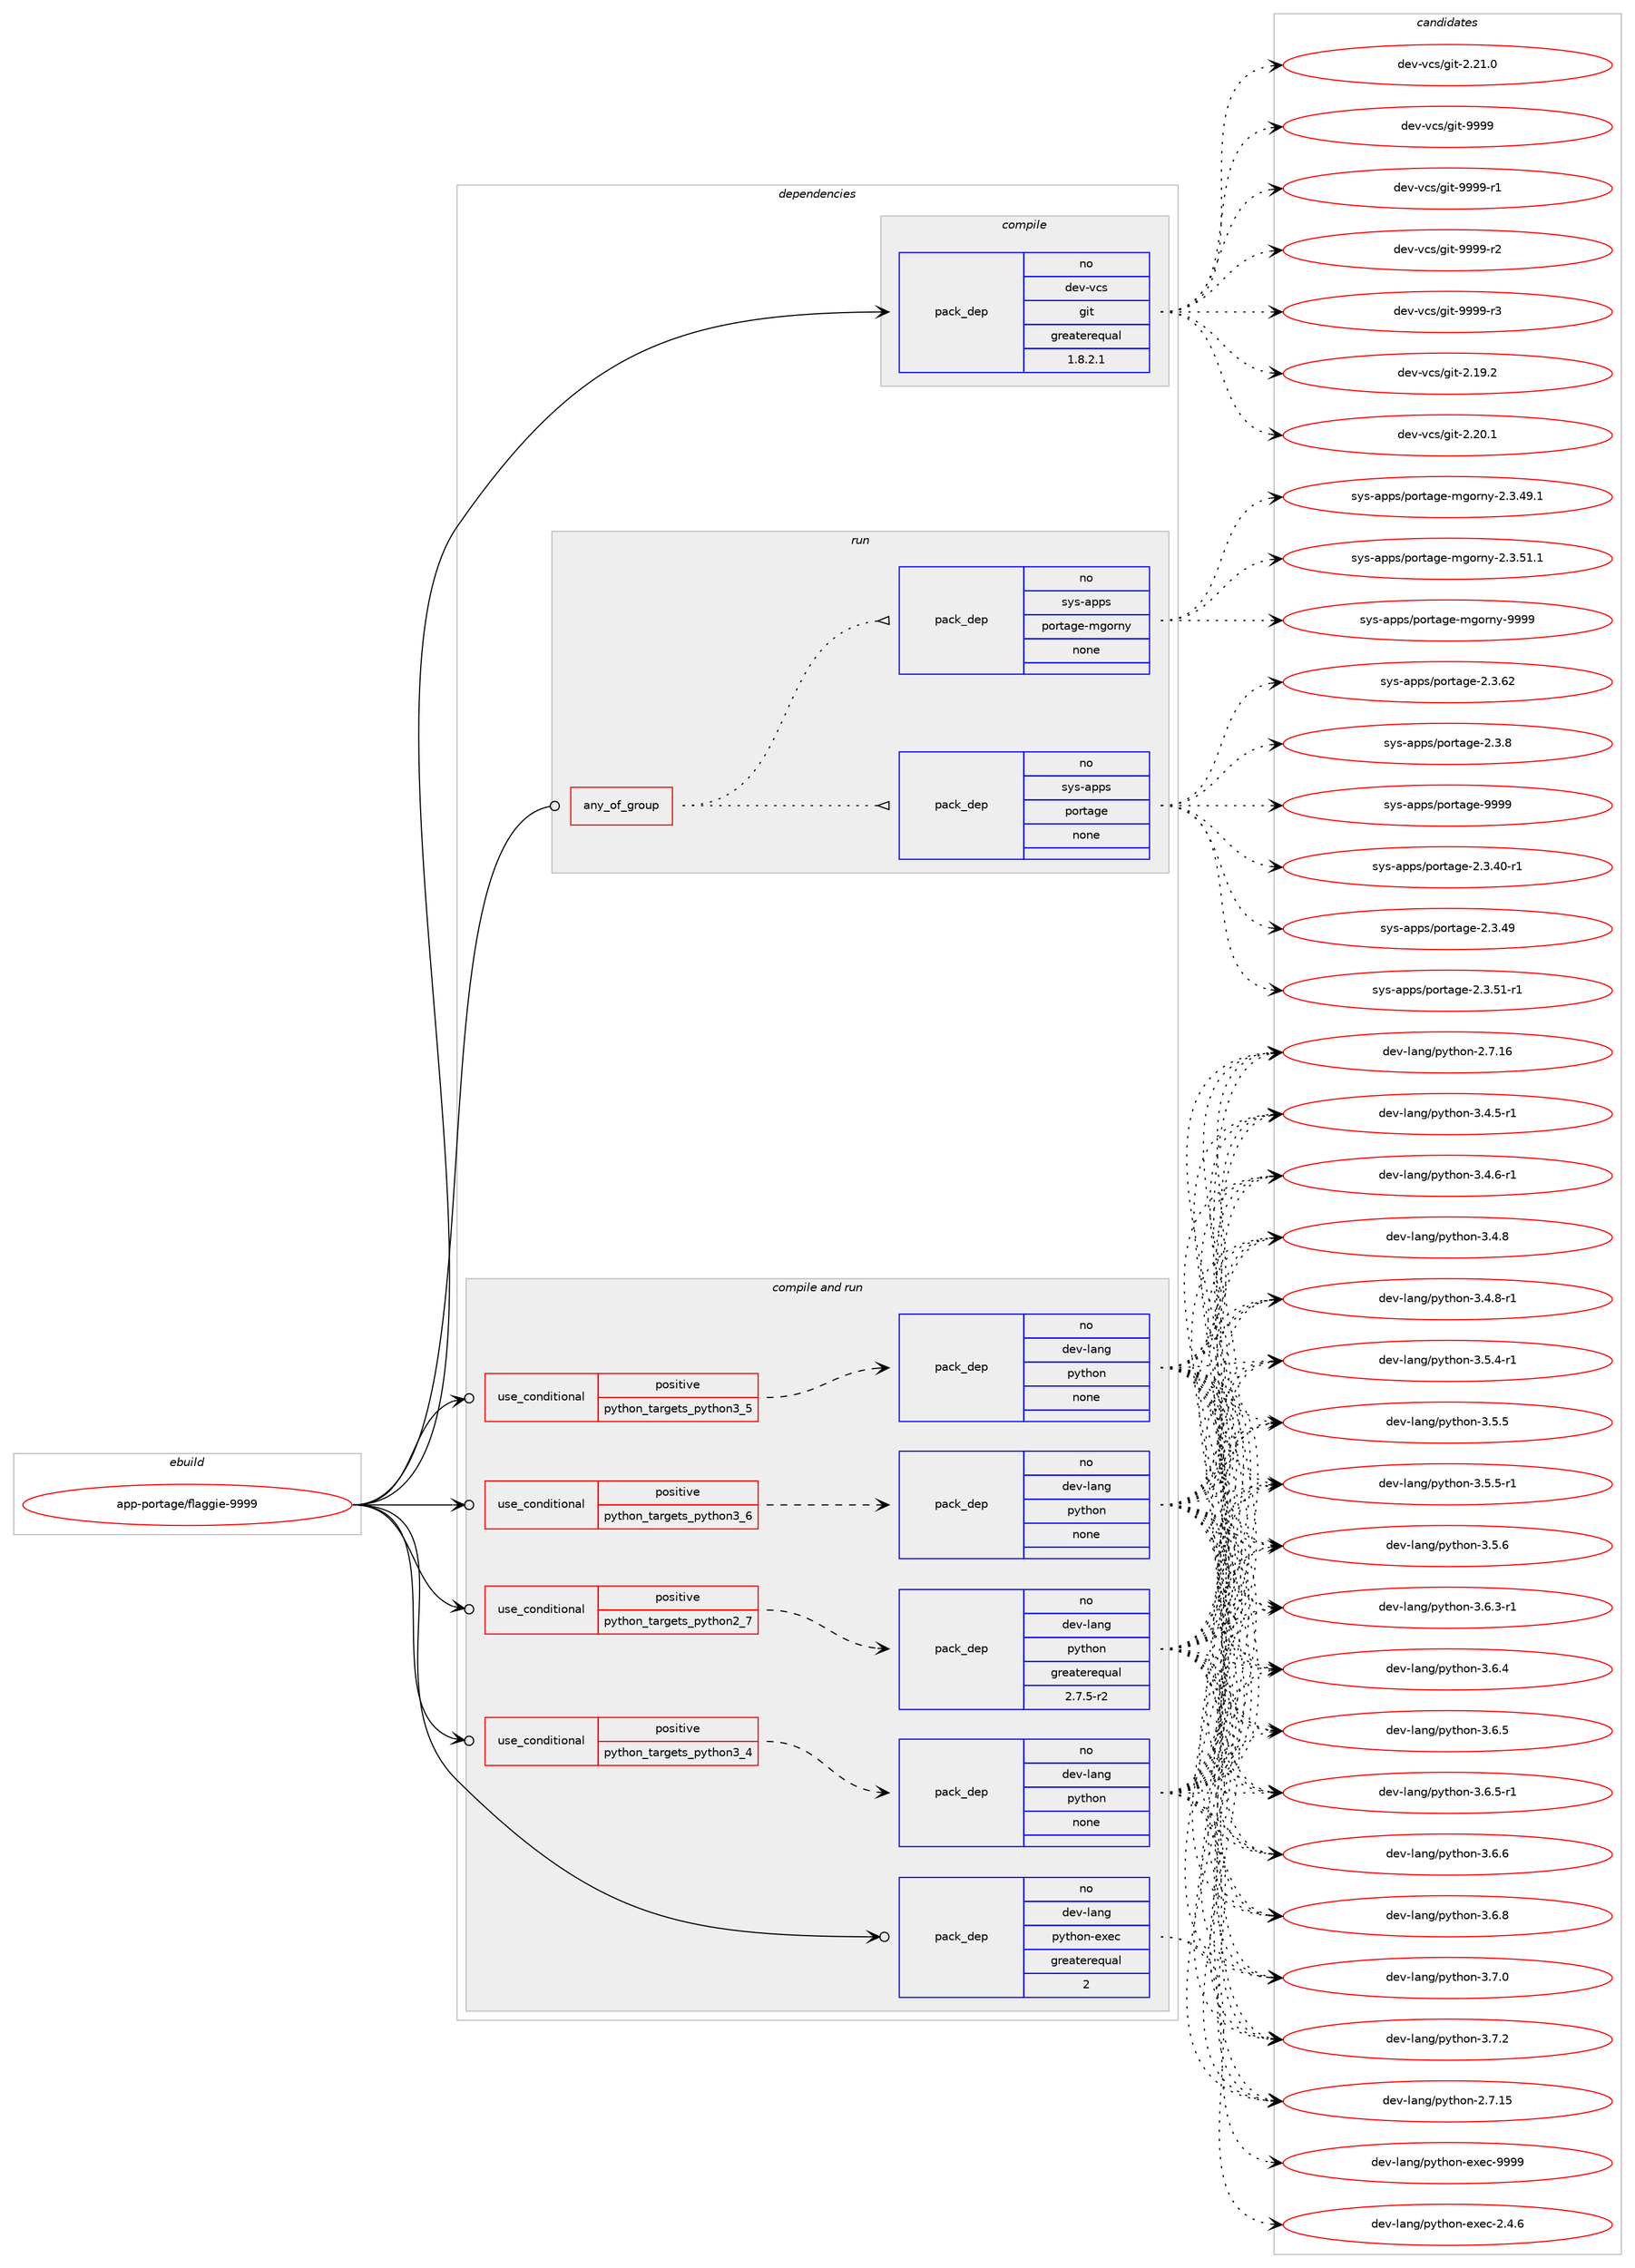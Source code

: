 digraph prolog {

# *************
# Graph options
# *************

newrank=true;
concentrate=true;
compound=true;
graph [rankdir=LR,fontname=Helvetica,fontsize=10,ranksep=1.5];#, ranksep=2.5, nodesep=0.2];
edge  [arrowhead=vee];
node  [fontname=Helvetica,fontsize=10];

# **********
# The ebuild
# **********

subgraph cluster_leftcol {
color=gray;
rank=same;
label=<<i>ebuild</i>>;
id [label="app-portage/flaggie-9999", color=red, width=4, href="../app-portage/flaggie-9999.svg"];
}

# ****************
# The dependencies
# ****************

subgraph cluster_midcol {
color=gray;
label=<<i>dependencies</i>>;
subgraph cluster_compile {
fillcolor="#eeeeee";
style=filled;
label=<<i>compile</i>>;
subgraph pack930389 {
dependency1305433 [label=<<TABLE BORDER="0" CELLBORDER="1" CELLSPACING="0" CELLPADDING="4" WIDTH="220"><TR><TD ROWSPAN="6" CELLPADDING="30">pack_dep</TD></TR><TR><TD WIDTH="110">no</TD></TR><TR><TD>dev-vcs</TD></TR><TR><TD>git</TD></TR><TR><TD>greaterequal</TD></TR><TR><TD>1.8.2.1</TD></TR></TABLE>>, shape=none, color=blue];
}
id:e -> dependency1305433:w [weight=20,style="solid",arrowhead="vee"];
}
subgraph cluster_compileandrun {
fillcolor="#eeeeee";
style=filled;
label=<<i>compile and run</i>>;
subgraph cond354666 {
dependency1305434 [label=<<TABLE BORDER="0" CELLBORDER="1" CELLSPACING="0" CELLPADDING="4"><TR><TD ROWSPAN="3" CELLPADDING="10">use_conditional</TD></TR><TR><TD>positive</TD></TR><TR><TD>python_targets_python2_7</TD></TR></TABLE>>, shape=none, color=red];
subgraph pack930390 {
dependency1305435 [label=<<TABLE BORDER="0" CELLBORDER="1" CELLSPACING="0" CELLPADDING="4" WIDTH="220"><TR><TD ROWSPAN="6" CELLPADDING="30">pack_dep</TD></TR><TR><TD WIDTH="110">no</TD></TR><TR><TD>dev-lang</TD></TR><TR><TD>python</TD></TR><TR><TD>greaterequal</TD></TR><TR><TD>2.7.5-r2</TD></TR></TABLE>>, shape=none, color=blue];
}
dependency1305434:e -> dependency1305435:w [weight=20,style="dashed",arrowhead="vee"];
}
id:e -> dependency1305434:w [weight=20,style="solid",arrowhead="odotvee"];
subgraph cond354667 {
dependency1305436 [label=<<TABLE BORDER="0" CELLBORDER="1" CELLSPACING="0" CELLPADDING="4"><TR><TD ROWSPAN="3" CELLPADDING="10">use_conditional</TD></TR><TR><TD>positive</TD></TR><TR><TD>python_targets_python3_4</TD></TR></TABLE>>, shape=none, color=red];
subgraph pack930391 {
dependency1305437 [label=<<TABLE BORDER="0" CELLBORDER="1" CELLSPACING="0" CELLPADDING="4" WIDTH="220"><TR><TD ROWSPAN="6" CELLPADDING="30">pack_dep</TD></TR><TR><TD WIDTH="110">no</TD></TR><TR><TD>dev-lang</TD></TR><TR><TD>python</TD></TR><TR><TD>none</TD></TR><TR><TD></TD></TR></TABLE>>, shape=none, color=blue];
}
dependency1305436:e -> dependency1305437:w [weight=20,style="dashed",arrowhead="vee"];
}
id:e -> dependency1305436:w [weight=20,style="solid",arrowhead="odotvee"];
subgraph cond354668 {
dependency1305438 [label=<<TABLE BORDER="0" CELLBORDER="1" CELLSPACING="0" CELLPADDING="4"><TR><TD ROWSPAN="3" CELLPADDING="10">use_conditional</TD></TR><TR><TD>positive</TD></TR><TR><TD>python_targets_python3_5</TD></TR></TABLE>>, shape=none, color=red];
subgraph pack930392 {
dependency1305439 [label=<<TABLE BORDER="0" CELLBORDER="1" CELLSPACING="0" CELLPADDING="4" WIDTH="220"><TR><TD ROWSPAN="6" CELLPADDING="30">pack_dep</TD></TR><TR><TD WIDTH="110">no</TD></TR><TR><TD>dev-lang</TD></TR><TR><TD>python</TD></TR><TR><TD>none</TD></TR><TR><TD></TD></TR></TABLE>>, shape=none, color=blue];
}
dependency1305438:e -> dependency1305439:w [weight=20,style="dashed",arrowhead="vee"];
}
id:e -> dependency1305438:w [weight=20,style="solid",arrowhead="odotvee"];
subgraph cond354669 {
dependency1305440 [label=<<TABLE BORDER="0" CELLBORDER="1" CELLSPACING="0" CELLPADDING="4"><TR><TD ROWSPAN="3" CELLPADDING="10">use_conditional</TD></TR><TR><TD>positive</TD></TR><TR><TD>python_targets_python3_6</TD></TR></TABLE>>, shape=none, color=red];
subgraph pack930393 {
dependency1305441 [label=<<TABLE BORDER="0" CELLBORDER="1" CELLSPACING="0" CELLPADDING="4" WIDTH="220"><TR><TD ROWSPAN="6" CELLPADDING="30">pack_dep</TD></TR><TR><TD WIDTH="110">no</TD></TR><TR><TD>dev-lang</TD></TR><TR><TD>python</TD></TR><TR><TD>none</TD></TR><TR><TD></TD></TR></TABLE>>, shape=none, color=blue];
}
dependency1305440:e -> dependency1305441:w [weight=20,style="dashed",arrowhead="vee"];
}
id:e -> dependency1305440:w [weight=20,style="solid",arrowhead="odotvee"];
subgraph pack930394 {
dependency1305442 [label=<<TABLE BORDER="0" CELLBORDER="1" CELLSPACING="0" CELLPADDING="4" WIDTH="220"><TR><TD ROWSPAN="6" CELLPADDING="30">pack_dep</TD></TR><TR><TD WIDTH="110">no</TD></TR><TR><TD>dev-lang</TD></TR><TR><TD>python-exec</TD></TR><TR><TD>greaterequal</TD></TR><TR><TD>2</TD></TR></TABLE>>, shape=none, color=blue];
}
id:e -> dependency1305442:w [weight=20,style="solid",arrowhead="odotvee"];
}
subgraph cluster_run {
fillcolor="#eeeeee";
style=filled;
label=<<i>run</i>>;
subgraph any19836 {
dependency1305443 [label=<<TABLE BORDER="0" CELLBORDER="1" CELLSPACING="0" CELLPADDING="4"><TR><TD CELLPADDING="10">any_of_group</TD></TR></TABLE>>, shape=none, color=red];subgraph pack930395 {
dependency1305444 [label=<<TABLE BORDER="0" CELLBORDER="1" CELLSPACING="0" CELLPADDING="4" WIDTH="220"><TR><TD ROWSPAN="6" CELLPADDING="30">pack_dep</TD></TR><TR><TD WIDTH="110">no</TD></TR><TR><TD>sys-apps</TD></TR><TR><TD>portage</TD></TR><TR><TD>none</TD></TR><TR><TD></TD></TR></TABLE>>, shape=none, color=blue];
}
dependency1305443:e -> dependency1305444:w [weight=20,style="dotted",arrowhead="oinv"];
subgraph pack930396 {
dependency1305445 [label=<<TABLE BORDER="0" CELLBORDER="1" CELLSPACING="0" CELLPADDING="4" WIDTH="220"><TR><TD ROWSPAN="6" CELLPADDING="30">pack_dep</TD></TR><TR><TD WIDTH="110">no</TD></TR><TR><TD>sys-apps</TD></TR><TR><TD>portage-mgorny</TD></TR><TR><TD>none</TD></TR><TR><TD></TD></TR></TABLE>>, shape=none, color=blue];
}
dependency1305443:e -> dependency1305445:w [weight=20,style="dotted",arrowhead="oinv"];
}
id:e -> dependency1305443:w [weight=20,style="solid",arrowhead="odot"];
}
}

# **************
# The candidates
# **************

subgraph cluster_choices {
rank=same;
color=gray;
label=<<i>candidates</i>>;

subgraph choice930389 {
color=black;
nodesep=1;
choice10010111845118991154710310511645504649574650 [label="dev-vcs/git-2.19.2", color=red, width=4,href="../dev-vcs/git-2.19.2.svg"];
choice10010111845118991154710310511645504650484649 [label="dev-vcs/git-2.20.1", color=red, width=4,href="../dev-vcs/git-2.20.1.svg"];
choice10010111845118991154710310511645504650494648 [label="dev-vcs/git-2.21.0", color=red, width=4,href="../dev-vcs/git-2.21.0.svg"];
choice1001011184511899115471031051164557575757 [label="dev-vcs/git-9999", color=red, width=4,href="../dev-vcs/git-9999.svg"];
choice10010111845118991154710310511645575757574511449 [label="dev-vcs/git-9999-r1", color=red, width=4,href="../dev-vcs/git-9999-r1.svg"];
choice10010111845118991154710310511645575757574511450 [label="dev-vcs/git-9999-r2", color=red, width=4,href="../dev-vcs/git-9999-r2.svg"];
choice10010111845118991154710310511645575757574511451 [label="dev-vcs/git-9999-r3", color=red, width=4,href="../dev-vcs/git-9999-r3.svg"];
dependency1305433:e -> choice10010111845118991154710310511645504649574650:w [style=dotted,weight="100"];
dependency1305433:e -> choice10010111845118991154710310511645504650484649:w [style=dotted,weight="100"];
dependency1305433:e -> choice10010111845118991154710310511645504650494648:w [style=dotted,weight="100"];
dependency1305433:e -> choice1001011184511899115471031051164557575757:w [style=dotted,weight="100"];
dependency1305433:e -> choice10010111845118991154710310511645575757574511449:w [style=dotted,weight="100"];
dependency1305433:e -> choice10010111845118991154710310511645575757574511450:w [style=dotted,weight="100"];
dependency1305433:e -> choice10010111845118991154710310511645575757574511451:w [style=dotted,weight="100"];
}
subgraph choice930390 {
color=black;
nodesep=1;
choice10010111845108971101034711212111610411111045504655464953 [label="dev-lang/python-2.7.15", color=red, width=4,href="../dev-lang/python-2.7.15.svg"];
choice10010111845108971101034711212111610411111045504655464954 [label="dev-lang/python-2.7.16", color=red, width=4,href="../dev-lang/python-2.7.16.svg"];
choice1001011184510897110103471121211161041111104551465246534511449 [label="dev-lang/python-3.4.5-r1", color=red, width=4,href="../dev-lang/python-3.4.5-r1.svg"];
choice1001011184510897110103471121211161041111104551465246544511449 [label="dev-lang/python-3.4.6-r1", color=red, width=4,href="../dev-lang/python-3.4.6-r1.svg"];
choice100101118451089711010347112121116104111110455146524656 [label="dev-lang/python-3.4.8", color=red, width=4,href="../dev-lang/python-3.4.8.svg"];
choice1001011184510897110103471121211161041111104551465246564511449 [label="dev-lang/python-3.4.8-r1", color=red, width=4,href="../dev-lang/python-3.4.8-r1.svg"];
choice1001011184510897110103471121211161041111104551465346524511449 [label="dev-lang/python-3.5.4-r1", color=red, width=4,href="../dev-lang/python-3.5.4-r1.svg"];
choice100101118451089711010347112121116104111110455146534653 [label="dev-lang/python-3.5.5", color=red, width=4,href="../dev-lang/python-3.5.5.svg"];
choice1001011184510897110103471121211161041111104551465346534511449 [label="dev-lang/python-3.5.5-r1", color=red, width=4,href="../dev-lang/python-3.5.5-r1.svg"];
choice100101118451089711010347112121116104111110455146534654 [label="dev-lang/python-3.5.6", color=red, width=4,href="../dev-lang/python-3.5.6.svg"];
choice1001011184510897110103471121211161041111104551465446514511449 [label="dev-lang/python-3.6.3-r1", color=red, width=4,href="../dev-lang/python-3.6.3-r1.svg"];
choice100101118451089711010347112121116104111110455146544652 [label="dev-lang/python-3.6.4", color=red, width=4,href="../dev-lang/python-3.6.4.svg"];
choice100101118451089711010347112121116104111110455146544653 [label="dev-lang/python-3.6.5", color=red, width=4,href="../dev-lang/python-3.6.5.svg"];
choice1001011184510897110103471121211161041111104551465446534511449 [label="dev-lang/python-3.6.5-r1", color=red, width=4,href="../dev-lang/python-3.6.5-r1.svg"];
choice100101118451089711010347112121116104111110455146544654 [label="dev-lang/python-3.6.6", color=red, width=4,href="../dev-lang/python-3.6.6.svg"];
choice100101118451089711010347112121116104111110455146544656 [label="dev-lang/python-3.6.8", color=red, width=4,href="../dev-lang/python-3.6.8.svg"];
choice100101118451089711010347112121116104111110455146554648 [label="dev-lang/python-3.7.0", color=red, width=4,href="../dev-lang/python-3.7.0.svg"];
choice100101118451089711010347112121116104111110455146554650 [label="dev-lang/python-3.7.2", color=red, width=4,href="../dev-lang/python-3.7.2.svg"];
dependency1305435:e -> choice10010111845108971101034711212111610411111045504655464953:w [style=dotted,weight="100"];
dependency1305435:e -> choice10010111845108971101034711212111610411111045504655464954:w [style=dotted,weight="100"];
dependency1305435:e -> choice1001011184510897110103471121211161041111104551465246534511449:w [style=dotted,weight="100"];
dependency1305435:e -> choice1001011184510897110103471121211161041111104551465246544511449:w [style=dotted,weight="100"];
dependency1305435:e -> choice100101118451089711010347112121116104111110455146524656:w [style=dotted,weight="100"];
dependency1305435:e -> choice1001011184510897110103471121211161041111104551465246564511449:w [style=dotted,weight="100"];
dependency1305435:e -> choice1001011184510897110103471121211161041111104551465346524511449:w [style=dotted,weight="100"];
dependency1305435:e -> choice100101118451089711010347112121116104111110455146534653:w [style=dotted,weight="100"];
dependency1305435:e -> choice1001011184510897110103471121211161041111104551465346534511449:w [style=dotted,weight="100"];
dependency1305435:e -> choice100101118451089711010347112121116104111110455146534654:w [style=dotted,weight="100"];
dependency1305435:e -> choice1001011184510897110103471121211161041111104551465446514511449:w [style=dotted,weight="100"];
dependency1305435:e -> choice100101118451089711010347112121116104111110455146544652:w [style=dotted,weight="100"];
dependency1305435:e -> choice100101118451089711010347112121116104111110455146544653:w [style=dotted,weight="100"];
dependency1305435:e -> choice1001011184510897110103471121211161041111104551465446534511449:w [style=dotted,weight="100"];
dependency1305435:e -> choice100101118451089711010347112121116104111110455146544654:w [style=dotted,weight="100"];
dependency1305435:e -> choice100101118451089711010347112121116104111110455146544656:w [style=dotted,weight="100"];
dependency1305435:e -> choice100101118451089711010347112121116104111110455146554648:w [style=dotted,weight="100"];
dependency1305435:e -> choice100101118451089711010347112121116104111110455146554650:w [style=dotted,weight="100"];
}
subgraph choice930391 {
color=black;
nodesep=1;
choice10010111845108971101034711212111610411111045504655464953 [label="dev-lang/python-2.7.15", color=red, width=4,href="../dev-lang/python-2.7.15.svg"];
choice10010111845108971101034711212111610411111045504655464954 [label="dev-lang/python-2.7.16", color=red, width=4,href="../dev-lang/python-2.7.16.svg"];
choice1001011184510897110103471121211161041111104551465246534511449 [label="dev-lang/python-3.4.5-r1", color=red, width=4,href="../dev-lang/python-3.4.5-r1.svg"];
choice1001011184510897110103471121211161041111104551465246544511449 [label="dev-lang/python-3.4.6-r1", color=red, width=4,href="../dev-lang/python-3.4.6-r1.svg"];
choice100101118451089711010347112121116104111110455146524656 [label="dev-lang/python-3.4.8", color=red, width=4,href="../dev-lang/python-3.4.8.svg"];
choice1001011184510897110103471121211161041111104551465246564511449 [label="dev-lang/python-3.4.8-r1", color=red, width=4,href="../dev-lang/python-3.4.8-r1.svg"];
choice1001011184510897110103471121211161041111104551465346524511449 [label="dev-lang/python-3.5.4-r1", color=red, width=4,href="../dev-lang/python-3.5.4-r1.svg"];
choice100101118451089711010347112121116104111110455146534653 [label="dev-lang/python-3.5.5", color=red, width=4,href="../dev-lang/python-3.5.5.svg"];
choice1001011184510897110103471121211161041111104551465346534511449 [label="dev-lang/python-3.5.5-r1", color=red, width=4,href="../dev-lang/python-3.5.5-r1.svg"];
choice100101118451089711010347112121116104111110455146534654 [label="dev-lang/python-3.5.6", color=red, width=4,href="../dev-lang/python-3.5.6.svg"];
choice1001011184510897110103471121211161041111104551465446514511449 [label="dev-lang/python-3.6.3-r1", color=red, width=4,href="../dev-lang/python-3.6.3-r1.svg"];
choice100101118451089711010347112121116104111110455146544652 [label="dev-lang/python-3.6.4", color=red, width=4,href="../dev-lang/python-3.6.4.svg"];
choice100101118451089711010347112121116104111110455146544653 [label="dev-lang/python-3.6.5", color=red, width=4,href="../dev-lang/python-3.6.5.svg"];
choice1001011184510897110103471121211161041111104551465446534511449 [label="dev-lang/python-3.6.5-r1", color=red, width=4,href="../dev-lang/python-3.6.5-r1.svg"];
choice100101118451089711010347112121116104111110455146544654 [label="dev-lang/python-3.6.6", color=red, width=4,href="../dev-lang/python-3.6.6.svg"];
choice100101118451089711010347112121116104111110455146544656 [label="dev-lang/python-3.6.8", color=red, width=4,href="../dev-lang/python-3.6.8.svg"];
choice100101118451089711010347112121116104111110455146554648 [label="dev-lang/python-3.7.0", color=red, width=4,href="../dev-lang/python-3.7.0.svg"];
choice100101118451089711010347112121116104111110455146554650 [label="dev-lang/python-3.7.2", color=red, width=4,href="../dev-lang/python-3.7.2.svg"];
dependency1305437:e -> choice10010111845108971101034711212111610411111045504655464953:w [style=dotted,weight="100"];
dependency1305437:e -> choice10010111845108971101034711212111610411111045504655464954:w [style=dotted,weight="100"];
dependency1305437:e -> choice1001011184510897110103471121211161041111104551465246534511449:w [style=dotted,weight="100"];
dependency1305437:e -> choice1001011184510897110103471121211161041111104551465246544511449:w [style=dotted,weight="100"];
dependency1305437:e -> choice100101118451089711010347112121116104111110455146524656:w [style=dotted,weight="100"];
dependency1305437:e -> choice1001011184510897110103471121211161041111104551465246564511449:w [style=dotted,weight="100"];
dependency1305437:e -> choice1001011184510897110103471121211161041111104551465346524511449:w [style=dotted,weight="100"];
dependency1305437:e -> choice100101118451089711010347112121116104111110455146534653:w [style=dotted,weight="100"];
dependency1305437:e -> choice1001011184510897110103471121211161041111104551465346534511449:w [style=dotted,weight="100"];
dependency1305437:e -> choice100101118451089711010347112121116104111110455146534654:w [style=dotted,weight="100"];
dependency1305437:e -> choice1001011184510897110103471121211161041111104551465446514511449:w [style=dotted,weight="100"];
dependency1305437:e -> choice100101118451089711010347112121116104111110455146544652:w [style=dotted,weight="100"];
dependency1305437:e -> choice100101118451089711010347112121116104111110455146544653:w [style=dotted,weight="100"];
dependency1305437:e -> choice1001011184510897110103471121211161041111104551465446534511449:w [style=dotted,weight="100"];
dependency1305437:e -> choice100101118451089711010347112121116104111110455146544654:w [style=dotted,weight="100"];
dependency1305437:e -> choice100101118451089711010347112121116104111110455146544656:w [style=dotted,weight="100"];
dependency1305437:e -> choice100101118451089711010347112121116104111110455146554648:w [style=dotted,weight="100"];
dependency1305437:e -> choice100101118451089711010347112121116104111110455146554650:w [style=dotted,weight="100"];
}
subgraph choice930392 {
color=black;
nodesep=1;
choice10010111845108971101034711212111610411111045504655464953 [label="dev-lang/python-2.7.15", color=red, width=4,href="../dev-lang/python-2.7.15.svg"];
choice10010111845108971101034711212111610411111045504655464954 [label="dev-lang/python-2.7.16", color=red, width=4,href="../dev-lang/python-2.7.16.svg"];
choice1001011184510897110103471121211161041111104551465246534511449 [label="dev-lang/python-3.4.5-r1", color=red, width=4,href="../dev-lang/python-3.4.5-r1.svg"];
choice1001011184510897110103471121211161041111104551465246544511449 [label="dev-lang/python-3.4.6-r1", color=red, width=4,href="../dev-lang/python-3.4.6-r1.svg"];
choice100101118451089711010347112121116104111110455146524656 [label="dev-lang/python-3.4.8", color=red, width=4,href="../dev-lang/python-3.4.8.svg"];
choice1001011184510897110103471121211161041111104551465246564511449 [label="dev-lang/python-3.4.8-r1", color=red, width=4,href="../dev-lang/python-3.4.8-r1.svg"];
choice1001011184510897110103471121211161041111104551465346524511449 [label="dev-lang/python-3.5.4-r1", color=red, width=4,href="../dev-lang/python-3.5.4-r1.svg"];
choice100101118451089711010347112121116104111110455146534653 [label="dev-lang/python-3.5.5", color=red, width=4,href="../dev-lang/python-3.5.5.svg"];
choice1001011184510897110103471121211161041111104551465346534511449 [label="dev-lang/python-3.5.5-r1", color=red, width=4,href="../dev-lang/python-3.5.5-r1.svg"];
choice100101118451089711010347112121116104111110455146534654 [label="dev-lang/python-3.5.6", color=red, width=4,href="../dev-lang/python-3.5.6.svg"];
choice1001011184510897110103471121211161041111104551465446514511449 [label="dev-lang/python-3.6.3-r1", color=red, width=4,href="../dev-lang/python-3.6.3-r1.svg"];
choice100101118451089711010347112121116104111110455146544652 [label="dev-lang/python-3.6.4", color=red, width=4,href="../dev-lang/python-3.6.4.svg"];
choice100101118451089711010347112121116104111110455146544653 [label="dev-lang/python-3.6.5", color=red, width=4,href="../dev-lang/python-3.6.5.svg"];
choice1001011184510897110103471121211161041111104551465446534511449 [label="dev-lang/python-3.6.5-r1", color=red, width=4,href="../dev-lang/python-3.6.5-r1.svg"];
choice100101118451089711010347112121116104111110455146544654 [label="dev-lang/python-3.6.6", color=red, width=4,href="../dev-lang/python-3.6.6.svg"];
choice100101118451089711010347112121116104111110455146544656 [label="dev-lang/python-3.6.8", color=red, width=4,href="../dev-lang/python-3.6.8.svg"];
choice100101118451089711010347112121116104111110455146554648 [label="dev-lang/python-3.7.0", color=red, width=4,href="../dev-lang/python-3.7.0.svg"];
choice100101118451089711010347112121116104111110455146554650 [label="dev-lang/python-3.7.2", color=red, width=4,href="../dev-lang/python-3.7.2.svg"];
dependency1305439:e -> choice10010111845108971101034711212111610411111045504655464953:w [style=dotted,weight="100"];
dependency1305439:e -> choice10010111845108971101034711212111610411111045504655464954:w [style=dotted,weight="100"];
dependency1305439:e -> choice1001011184510897110103471121211161041111104551465246534511449:w [style=dotted,weight="100"];
dependency1305439:e -> choice1001011184510897110103471121211161041111104551465246544511449:w [style=dotted,weight="100"];
dependency1305439:e -> choice100101118451089711010347112121116104111110455146524656:w [style=dotted,weight="100"];
dependency1305439:e -> choice1001011184510897110103471121211161041111104551465246564511449:w [style=dotted,weight="100"];
dependency1305439:e -> choice1001011184510897110103471121211161041111104551465346524511449:w [style=dotted,weight="100"];
dependency1305439:e -> choice100101118451089711010347112121116104111110455146534653:w [style=dotted,weight="100"];
dependency1305439:e -> choice1001011184510897110103471121211161041111104551465346534511449:w [style=dotted,weight="100"];
dependency1305439:e -> choice100101118451089711010347112121116104111110455146534654:w [style=dotted,weight="100"];
dependency1305439:e -> choice1001011184510897110103471121211161041111104551465446514511449:w [style=dotted,weight="100"];
dependency1305439:e -> choice100101118451089711010347112121116104111110455146544652:w [style=dotted,weight="100"];
dependency1305439:e -> choice100101118451089711010347112121116104111110455146544653:w [style=dotted,weight="100"];
dependency1305439:e -> choice1001011184510897110103471121211161041111104551465446534511449:w [style=dotted,weight="100"];
dependency1305439:e -> choice100101118451089711010347112121116104111110455146544654:w [style=dotted,weight="100"];
dependency1305439:e -> choice100101118451089711010347112121116104111110455146544656:w [style=dotted,weight="100"];
dependency1305439:e -> choice100101118451089711010347112121116104111110455146554648:w [style=dotted,weight="100"];
dependency1305439:e -> choice100101118451089711010347112121116104111110455146554650:w [style=dotted,weight="100"];
}
subgraph choice930393 {
color=black;
nodesep=1;
choice10010111845108971101034711212111610411111045504655464953 [label="dev-lang/python-2.7.15", color=red, width=4,href="../dev-lang/python-2.7.15.svg"];
choice10010111845108971101034711212111610411111045504655464954 [label="dev-lang/python-2.7.16", color=red, width=4,href="../dev-lang/python-2.7.16.svg"];
choice1001011184510897110103471121211161041111104551465246534511449 [label="dev-lang/python-3.4.5-r1", color=red, width=4,href="../dev-lang/python-3.4.5-r1.svg"];
choice1001011184510897110103471121211161041111104551465246544511449 [label="dev-lang/python-3.4.6-r1", color=red, width=4,href="../dev-lang/python-3.4.6-r1.svg"];
choice100101118451089711010347112121116104111110455146524656 [label="dev-lang/python-3.4.8", color=red, width=4,href="../dev-lang/python-3.4.8.svg"];
choice1001011184510897110103471121211161041111104551465246564511449 [label="dev-lang/python-3.4.8-r1", color=red, width=4,href="../dev-lang/python-3.4.8-r1.svg"];
choice1001011184510897110103471121211161041111104551465346524511449 [label="dev-lang/python-3.5.4-r1", color=red, width=4,href="../dev-lang/python-3.5.4-r1.svg"];
choice100101118451089711010347112121116104111110455146534653 [label="dev-lang/python-3.5.5", color=red, width=4,href="../dev-lang/python-3.5.5.svg"];
choice1001011184510897110103471121211161041111104551465346534511449 [label="dev-lang/python-3.5.5-r1", color=red, width=4,href="../dev-lang/python-3.5.5-r1.svg"];
choice100101118451089711010347112121116104111110455146534654 [label="dev-lang/python-3.5.6", color=red, width=4,href="../dev-lang/python-3.5.6.svg"];
choice1001011184510897110103471121211161041111104551465446514511449 [label="dev-lang/python-3.6.3-r1", color=red, width=4,href="../dev-lang/python-3.6.3-r1.svg"];
choice100101118451089711010347112121116104111110455146544652 [label="dev-lang/python-3.6.4", color=red, width=4,href="../dev-lang/python-3.6.4.svg"];
choice100101118451089711010347112121116104111110455146544653 [label="dev-lang/python-3.6.5", color=red, width=4,href="../dev-lang/python-3.6.5.svg"];
choice1001011184510897110103471121211161041111104551465446534511449 [label="dev-lang/python-3.6.5-r1", color=red, width=4,href="../dev-lang/python-3.6.5-r1.svg"];
choice100101118451089711010347112121116104111110455146544654 [label="dev-lang/python-3.6.6", color=red, width=4,href="../dev-lang/python-3.6.6.svg"];
choice100101118451089711010347112121116104111110455146544656 [label="dev-lang/python-3.6.8", color=red, width=4,href="../dev-lang/python-3.6.8.svg"];
choice100101118451089711010347112121116104111110455146554648 [label="dev-lang/python-3.7.0", color=red, width=4,href="../dev-lang/python-3.7.0.svg"];
choice100101118451089711010347112121116104111110455146554650 [label="dev-lang/python-3.7.2", color=red, width=4,href="../dev-lang/python-3.7.2.svg"];
dependency1305441:e -> choice10010111845108971101034711212111610411111045504655464953:w [style=dotted,weight="100"];
dependency1305441:e -> choice10010111845108971101034711212111610411111045504655464954:w [style=dotted,weight="100"];
dependency1305441:e -> choice1001011184510897110103471121211161041111104551465246534511449:w [style=dotted,weight="100"];
dependency1305441:e -> choice1001011184510897110103471121211161041111104551465246544511449:w [style=dotted,weight="100"];
dependency1305441:e -> choice100101118451089711010347112121116104111110455146524656:w [style=dotted,weight="100"];
dependency1305441:e -> choice1001011184510897110103471121211161041111104551465246564511449:w [style=dotted,weight="100"];
dependency1305441:e -> choice1001011184510897110103471121211161041111104551465346524511449:w [style=dotted,weight="100"];
dependency1305441:e -> choice100101118451089711010347112121116104111110455146534653:w [style=dotted,weight="100"];
dependency1305441:e -> choice1001011184510897110103471121211161041111104551465346534511449:w [style=dotted,weight="100"];
dependency1305441:e -> choice100101118451089711010347112121116104111110455146534654:w [style=dotted,weight="100"];
dependency1305441:e -> choice1001011184510897110103471121211161041111104551465446514511449:w [style=dotted,weight="100"];
dependency1305441:e -> choice100101118451089711010347112121116104111110455146544652:w [style=dotted,weight="100"];
dependency1305441:e -> choice100101118451089711010347112121116104111110455146544653:w [style=dotted,weight="100"];
dependency1305441:e -> choice1001011184510897110103471121211161041111104551465446534511449:w [style=dotted,weight="100"];
dependency1305441:e -> choice100101118451089711010347112121116104111110455146544654:w [style=dotted,weight="100"];
dependency1305441:e -> choice100101118451089711010347112121116104111110455146544656:w [style=dotted,weight="100"];
dependency1305441:e -> choice100101118451089711010347112121116104111110455146554648:w [style=dotted,weight="100"];
dependency1305441:e -> choice100101118451089711010347112121116104111110455146554650:w [style=dotted,weight="100"];
}
subgraph choice930394 {
color=black;
nodesep=1;
choice1001011184510897110103471121211161041111104510112010199455046524654 [label="dev-lang/python-exec-2.4.6", color=red, width=4,href="../dev-lang/python-exec-2.4.6.svg"];
choice10010111845108971101034711212111610411111045101120101994557575757 [label="dev-lang/python-exec-9999", color=red, width=4,href="../dev-lang/python-exec-9999.svg"];
dependency1305442:e -> choice1001011184510897110103471121211161041111104510112010199455046524654:w [style=dotted,weight="100"];
dependency1305442:e -> choice10010111845108971101034711212111610411111045101120101994557575757:w [style=dotted,weight="100"];
}
subgraph choice930395 {
color=black;
nodesep=1;
choice11512111545971121121154711211111411697103101455046514652484511449 [label="sys-apps/portage-2.3.40-r1", color=red, width=4,href="../sys-apps/portage-2.3.40-r1.svg"];
choice1151211154597112112115471121111141169710310145504651465257 [label="sys-apps/portage-2.3.49", color=red, width=4,href="../sys-apps/portage-2.3.49.svg"];
choice11512111545971121121154711211111411697103101455046514653494511449 [label="sys-apps/portage-2.3.51-r1", color=red, width=4,href="../sys-apps/portage-2.3.51-r1.svg"];
choice1151211154597112112115471121111141169710310145504651465450 [label="sys-apps/portage-2.3.62", color=red, width=4,href="../sys-apps/portage-2.3.62.svg"];
choice11512111545971121121154711211111411697103101455046514656 [label="sys-apps/portage-2.3.8", color=red, width=4,href="../sys-apps/portage-2.3.8.svg"];
choice115121115459711211211547112111114116971031014557575757 [label="sys-apps/portage-9999", color=red, width=4,href="../sys-apps/portage-9999.svg"];
dependency1305444:e -> choice11512111545971121121154711211111411697103101455046514652484511449:w [style=dotted,weight="100"];
dependency1305444:e -> choice1151211154597112112115471121111141169710310145504651465257:w [style=dotted,weight="100"];
dependency1305444:e -> choice11512111545971121121154711211111411697103101455046514653494511449:w [style=dotted,weight="100"];
dependency1305444:e -> choice1151211154597112112115471121111141169710310145504651465450:w [style=dotted,weight="100"];
dependency1305444:e -> choice11512111545971121121154711211111411697103101455046514656:w [style=dotted,weight="100"];
dependency1305444:e -> choice115121115459711211211547112111114116971031014557575757:w [style=dotted,weight="100"];
}
subgraph choice930396 {
color=black;
nodesep=1;
choice1151211154597112112115471121111141169710310145109103111114110121455046514652574649 [label="sys-apps/portage-mgorny-2.3.49.1", color=red, width=4,href="../sys-apps/portage-mgorny-2.3.49.1.svg"];
choice1151211154597112112115471121111141169710310145109103111114110121455046514653494649 [label="sys-apps/portage-mgorny-2.3.51.1", color=red, width=4,href="../sys-apps/portage-mgorny-2.3.51.1.svg"];
choice11512111545971121121154711211111411697103101451091031111141101214557575757 [label="sys-apps/portage-mgorny-9999", color=red, width=4,href="../sys-apps/portage-mgorny-9999.svg"];
dependency1305445:e -> choice1151211154597112112115471121111141169710310145109103111114110121455046514652574649:w [style=dotted,weight="100"];
dependency1305445:e -> choice1151211154597112112115471121111141169710310145109103111114110121455046514653494649:w [style=dotted,weight="100"];
dependency1305445:e -> choice11512111545971121121154711211111411697103101451091031111141101214557575757:w [style=dotted,weight="100"];
}
}

}
